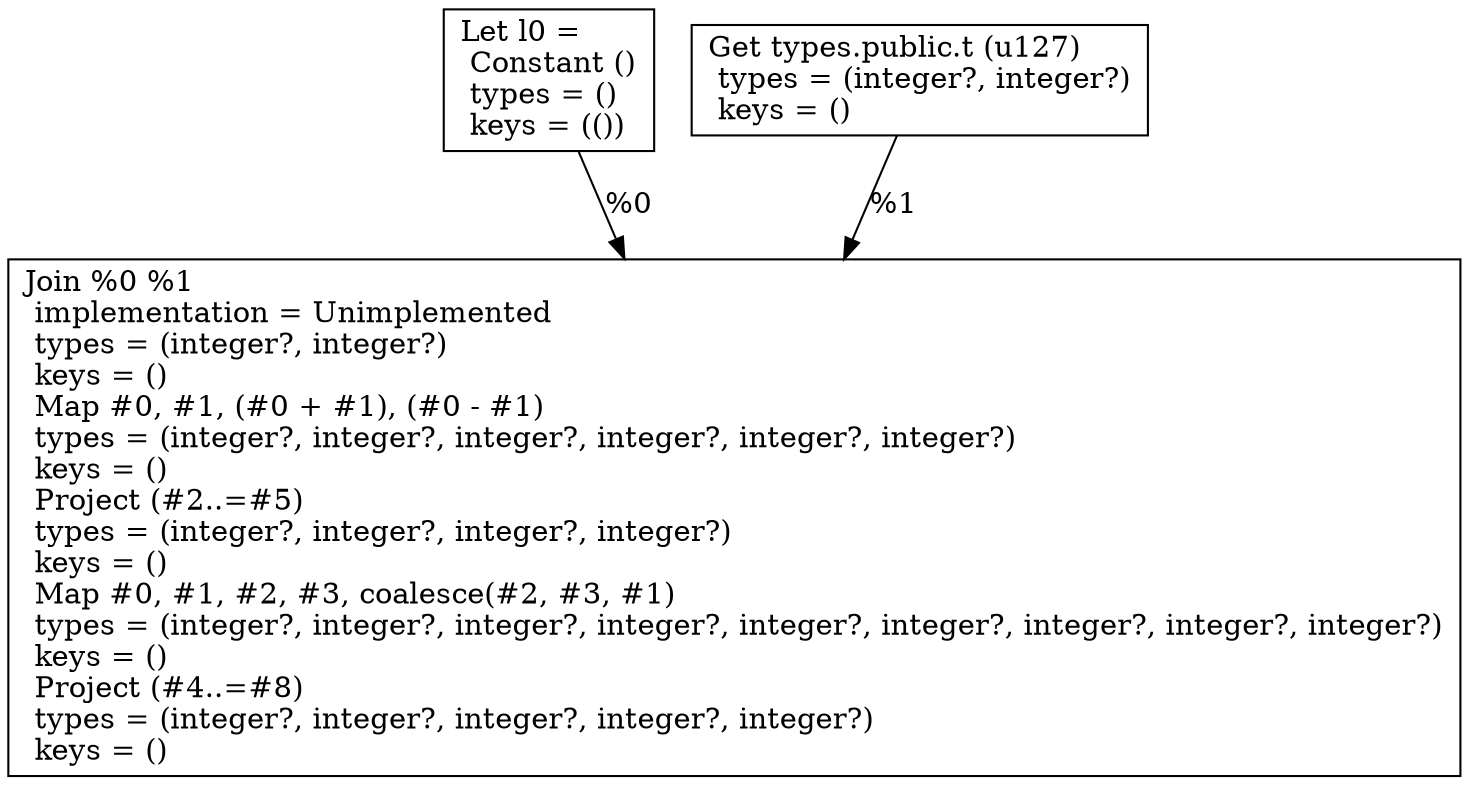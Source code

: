 digraph G {
    node0 [shape = record, label="Let l0 =\l Constant ()\l  types = ()\l  keys = (())\l"]
    node1 [shape = record, label=" Get types.public.t (u127)\l  types = (integer?, integer?)\l  keys = ()\l"]
    node2 [shape = record, label=" Join %0 %1\l  implementation = Unimplemented\l  types = (integer?, integer?)\l  keys = ()\l Map #0, #1, (#0 + #1), (#0 - #1)\l  types = (integer?, integer?, integer?, integer?, integer?, integer?)\l  keys = ()\l Project (#2..=#5)\l  types = (integer?, integer?, integer?, integer?)\l  keys = ()\l Map #0, #1, #2, #3, coalesce(#2, #3, #1)\l  types = (integer?, integer?, integer?, integer?, integer?, integer?, integer?, integer?, integer?)\l  keys = ()\l Project (#4..=#8)\l  types = (integer?, integer?, integer?, integer?, integer?)\l  keys = ()\l"]
    node0 -> node2 [label = "%0\l"]
    node1 -> node2 [label = "%1\l"]
}
